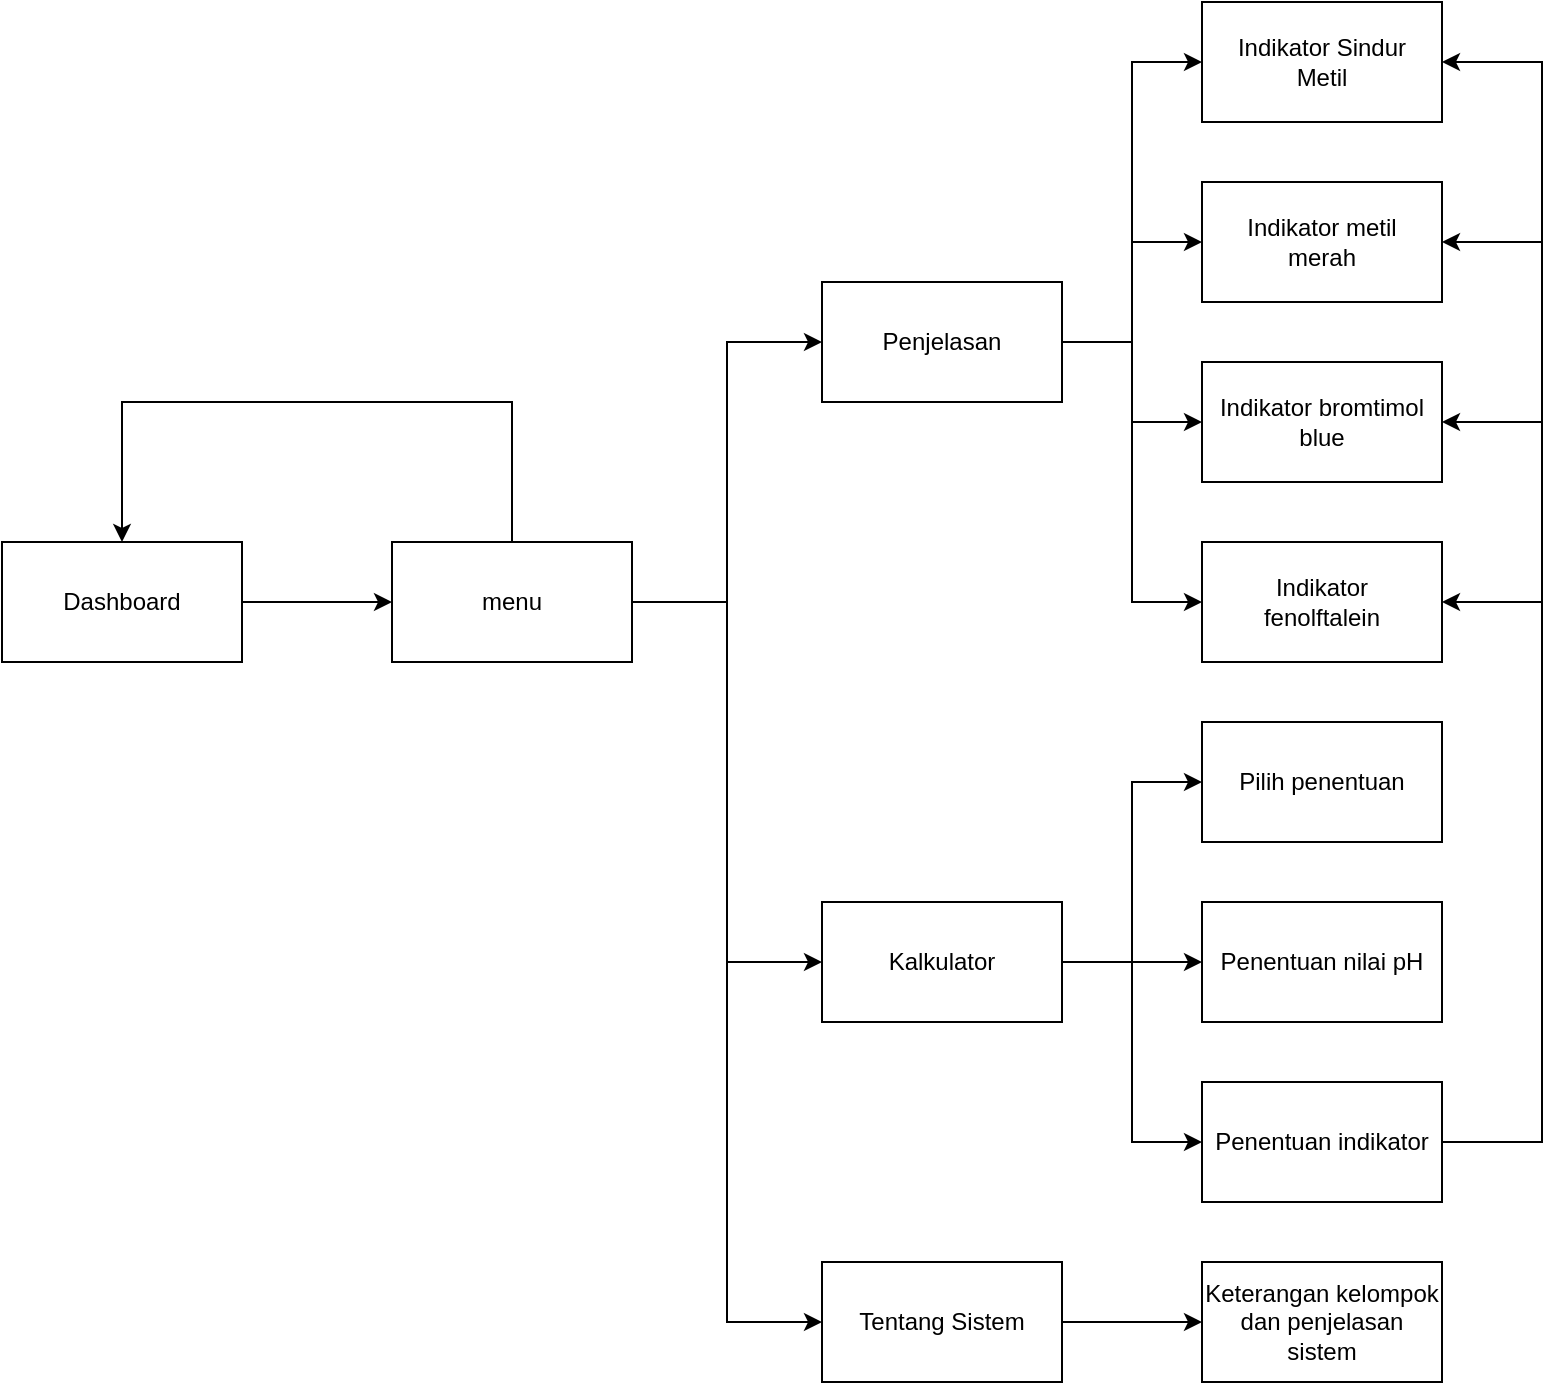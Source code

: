 <mxfile version="22.1.2" type="device">
  <diagram name="Page-1" id="nquch6VK_Pm4dIu0VQIi">
    <mxGraphModel dx="1549" dy="901" grid="1" gridSize="10" guides="1" tooltips="1" connect="1" arrows="1" fold="1" page="1" pageScale="1" pageWidth="850" pageHeight="1100" math="0" shadow="0">
      <root>
        <mxCell id="0" />
        <mxCell id="1" parent="0" />
        <mxCell id="d1df4-3WMXsUAnwoA9F7-24" style="edgeStyle=orthogonalEdgeStyle;rounded=0;orthogonalLoop=1;jettySize=auto;html=1;entryX=0;entryY=0.5;entryDx=0;entryDy=0;" edge="1" parent="1" source="d1df4-3WMXsUAnwoA9F7-2" target="d1df4-3WMXsUAnwoA9F7-3">
          <mxGeometry relative="1" as="geometry" />
        </mxCell>
        <mxCell id="d1df4-3WMXsUAnwoA9F7-2" value="Dashboard" style="rounded=0;whiteSpace=wrap;html=1;" vertex="1" parent="1">
          <mxGeometry x="90" y="410" width="120" height="60" as="geometry" />
        </mxCell>
        <mxCell id="d1df4-3WMXsUAnwoA9F7-25" style="edgeStyle=orthogonalEdgeStyle;rounded=0;orthogonalLoop=1;jettySize=auto;html=1;entryX=0;entryY=0.5;entryDx=0;entryDy=0;" edge="1" parent="1" source="d1df4-3WMXsUAnwoA9F7-3" target="d1df4-3WMXsUAnwoA9F7-4">
          <mxGeometry relative="1" as="geometry" />
        </mxCell>
        <mxCell id="d1df4-3WMXsUAnwoA9F7-27" style="edgeStyle=orthogonalEdgeStyle;rounded=0;orthogonalLoop=1;jettySize=auto;html=1;entryX=0;entryY=0.5;entryDx=0;entryDy=0;" edge="1" parent="1" source="d1df4-3WMXsUAnwoA9F7-3" target="d1df4-3WMXsUAnwoA9F7-5">
          <mxGeometry relative="1" as="geometry" />
        </mxCell>
        <mxCell id="d1df4-3WMXsUAnwoA9F7-28" style="edgeStyle=orthogonalEdgeStyle;rounded=0;orthogonalLoop=1;jettySize=auto;html=1;entryX=0;entryY=0.5;entryDx=0;entryDy=0;" edge="1" parent="1" source="d1df4-3WMXsUAnwoA9F7-3" target="d1df4-3WMXsUAnwoA9F7-6">
          <mxGeometry relative="1" as="geometry" />
        </mxCell>
        <mxCell id="d1df4-3WMXsUAnwoA9F7-29" style="edgeStyle=orthogonalEdgeStyle;rounded=0;orthogonalLoop=1;jettySize=auto;html=1;entryX=0.5;entryY=0;entryDx=0;entryDy=0;" edge="1" parent="1" source="d1df4-3WMXsUAnwoA9F7-3" target="d1df4-3WMXsUAnwoA9F7-2">
          <mxGeometry relative="1" as="geometry">
            <Array as="points">
              <mxPoint x="345" y="340" />
              <mxPoint x="150" y="340" />
            </Array>
          </mxGeometry>
        </mxCell>
        <mxCell id="d1df4-3WMXsUAnwoA9F7-3" value="menu" style="rounded=0;whiteSpace=wrap;html=1;" vertex="1" parent="1">
          <mxGeometry x="285" y="410" width="120" height="60" as="geometry" />
        </mxCell>
        <mxCell id="d1df4-3WMXsUAnwoA9F7-15" style="edgeStyle=orthogonalEdgeStyle;rounded=0;orthogonalLoop=1;jettySize=auto;html=1;entryX=0;entryY=0.5;entryDx=0;entryDy=0;" edge="1" parent="1" source="d1df4-3WMXsUAnwoA9F7-4" target="d1df4-3WMXsUAnwoA9F7-7">
          <mxGeometry relative="1" as="geometry" />
        </mxCell>
        <mxCell id="d1df4-3WMXsUAnwoA9F7-17" style="edgeStyle=orthogonalEdgeStyle;rounded=0;orthogonalLoop=1;jettySize=auto;html=1;entryX=0;entryY=0.5;entryDx=0;entryDy=0;" edge="1" parent="1" source="d1df4-3WMXsUAnwoA9F7-4" target="d1df4-3WMXsUAnwoA9F7-8">
          <mxGeometry relative="1" as="geometry" />
        </mxCell>
        <mxCell id="d1df4-3WMXsUAnwoA9F7-18" style="edgeStyle=orthogonalEdgeStyle;rounded=0;orthogonalLoop=1;jettySize=auto;html=1;entryX=0;entryY=0.5;entryDx=0;entryDy=0;" edge="1" parent="1" source="d1df4-3WMXsUAnwoA9F7-4" target="d1df4-3WMXsUAnwoA9F7-9">
          <mxGeometry relative="1" as="geometry" />
        </mxCell>
        <mxCell id="d1df4-3WMXsUAnwoA9F7-19" style="edgeStyle=orthogonalEdgeStyle;rounded=0;orthogonalLoop=1;jettySize=auto;html=1;entryX=0;entryY=0.5;entryDx=0;entryDy=0;" edge="1" parent="1" source="d1df4-3WMXsUAnwoA9F7-4" target="d1df4-3WMXsUAnwoA9F7-10">
          <mxGeometry relative="1" as="geometry" />
        </mxCell>
        <mxCell id="d1df4-3WMXsUAnwoA9F7-4" value="Penjelasan" style="rounded=0;whiteSpace=wrap;html=1;" vertex="1" parent="1">
          <mxGeometry x="500" y="280" width="120" height="60" as="geometry" />
        </mxCell>
        <mxCell id="d1df4-3WMXsUAnwoA9F7-20" style="edgeStyle=orthogonalEdgeStyle;rounded=0;orthogonalLoop=1;jettySize=auto;html=1;entryX=0;entryY=0.5;entryDx=0;entryDy=0;" edge="1" parent="1" source="d1df4-3WMXsUAnwoA9F7-5" target="d1df4-3WMXsUAnwoA9F7-11">
          <mxGeometry relative="1" as="geometry" />
        </mxCell>
        <mxCell id="d1df4-3WMXsUAnwoA9F7-21" style="edgeStyle=orthogonalEdgeStyle;rounded=0;orthogonalLoop=1;jettySize=auto;html=1;" edge="1" parent="1" source="d1df4-3WMXsUAnwoA9F7-5" target="d1df4-3WMXsUAnwoA9F7-12">
          <mxGeometry relative="1" as="geometry" />
        </mxCell>
        <mxCell id="d1df4-3WMXsUAnwoA9F7-22" style="edgeStyle=orthogonalEdgeStyle;rounded=0;orthogonalLoop=1;jettySize=auto;html=1;entryX=0;entryY=0.5;entryDx=0;entryDy=0;" edge="1" parent="1" source="d1df4-3WMXsUAnwoA9F7-5" target="d1df4-3WMXsUAnwoA9F7-13">
          <mxGeometry relative="1" as="geometry" />
        </mxCell>
        <mxCell id="d1df4-3WMXsUAnwoA9F7-5" value="Kalkulator" style="rounded=0;whiteSpace=wrap;html=1;" vertex="1" parent="1">
          <mxGeometry x="500" y="590" width="120" height="60" as="geometry" />
        </mxCell>
        <mxCell id="d1df4-3WMXsUAnwoA9F7-23" style="edgeStyle=orthogonalEdgeStyle;rounded=0;orthogonalLoop=1;jettySize=auto;html=1;entryX=0;entryY=0.5;entryDx=0;entryDy=0;" edge="1" parent="1" source="d1df4-3WMXsUAnwoA9F7-6" target="d1df4-3WMXsUAnwoA9F7-14">
          <mxGeometry relative="1" as="geometry" />
        </mxCell>
        <mxCell id="d1df4-3WMXsUAnwoA9F7-6" value="Tentang Sistem" style="rounded=0;whiteSpace=wrap;html=1;" vertex="1" parent="1">
          <mxGeometry x="500" y="770" width="120" height="60" as="geometry" />
        </mxCell>
        <mxCell id="d1df4-3WMXsUAnwoA9F7-7" value="Indikator Sindur&lt;br&gt;Metil" style="rounded=0;whiteSpace=wrap;html=1;" vertex="1" parent="1">
          <mxGeometry x="690" y="140" width="120" height="60" as="geometry" />
        </mxCell>
        <mxCell id="d1df4-3WMXsUAnwoA9F7-8" value="Indikator metil&lt;br&gt;merah" style="rounded=0;whiteSpace=wrap;html=1;" vertex="1" parent="1">
          <mxGeometry x="690" y="230" width="120" height="60" as="geometry" />
        </mxCell>
        <mxCell id="d1df4-3WMXsUAnwoA9F7-9" value="Indikator bromtimol blue" style="rounded=0;whiteSpace=wrap;html=1;" vertex="1" parent="1">
          <mxGeometry x="690" y="320" width="120" height="60" as="geometry" />
        </mxCell>
        <mxCell id="d1df4-3WMXsUAnwoA9F7-10" value="Indikator&lt;br&gt;fenolftalein" style="rounded=0;whiteSpace=wrap;html=1;" vertex="1" parent="1">
          <mxGeometry x="690" y="410" width="120" height="60" as="geometry" />
        </mxCell>
        <mxCell id="d1df4-3WMXsUAnwoA9F7-11" value="Pilih penentuan" style="rounded=0;whiteSpace=wrap;html=1;" vertex="1" parent="1">
          <mxGeometry x="690" y="500" width="120" height="60" as="geometry" />
        </mxCell>
        <mxCell id="d1df4-3WMXsUAnwoA9F7-12" value="Penentuan nilai pH" style="rounded=0;whiteSpace=wrap;html=1;" vertex="1" parent="1">
          <mxGeometry x="690" y="590" width="120" height="60" as="geometry" />
        </mxCell>
        <mxCell id="d1df4-3WMXsUAnwoA9F7-30" style="edgeStyle=orthogonalEdgeStyle;rounded=0;orthogonalLoop=1;jettySize=auto;html=1;entryX=1;entryY=0.5;entryDx=0;entryDy=0;" edge="1" parent="1" source="d1df4-3WMXsUAnwoA9F7-13" target="d1df4-3WMXsUAnwoA9F7-10">
          <mxGeometry relative="1" as="geometry">
            <Array as="points">
              <mxPoint x="860" y="710" />
              <mxPoint x="860" y="440" />
            </Array>
          </mxGeometry>
        </mxCell>
        <mxCell id="d1df4-3WMXsUAnwoA9F7-31" style="edgeStyle=orthogonalEdgeStyle;rounded=0;orthogonalLoop=1;jettySize=auto;html=1;entryX=1;entryY=0.5;entryDx=0;entryDy=0;" edge="1" parent="1" source="d1df4-3WMXsUAnwoA9F7-13" target="d1df4-3WMXsUAnwoA9F7-9">
          <mxGeometry relative="1" as="geometry">
            <Array as="points">
              <mxPoint x="860" y="710" />
              <mxPoint x="860" y="350" />
            </Array>
          </mxGeometry>
        </mxCell>
        <mxCell id="d1df4-3WMXsUAnwoA9F7-32" style="edgeStyle=orthogonalEdgeStyle;rounded=0;orthogonalLoop=1;jettySize=auto;html=1;entryX=1;entryY=0.5;entryDx=0;entryDy=0;" edge="1" parent="1" source="d1df4-3WMXsUAnwoA9F7-13" target="d1df4-3WMXsUAnwoA9F7-8">
          <mxGeometry relative="1" as="geometry">
            <Array as="points">
              <mxPoint x="860" y="710" />
              <mxPoint x="860" y="260" />
            </Array>
          </mxGeometry>
        </mxCell>
        <mxCell id="d1df4-3WMXsUAnwoA9F7-33" style="edgeStyle=orthogonalEdgeStyle;rounded=0;orthogonalLoop=1;jettySize=auto;html=1;entryX=1;entryY=0.5;entryDx=0;entryDy=0;" edge="1" parent="1" source="d1df4-3WMXsUAnwoA9F7-13" target="d1df4-3WMXsUAnwoA9F7-7">
          <mxGeometry relative="1" as="geometry">
            <Array as="points">
              <mxPoint x="860" y="710.0" />
              <mxPoint x="860" y="170" />
            </Array>
          </mxGeometry>
        </mxCell>
        <mxCell id="d1df4-3WMXsUAnwoA9F7-13" value="Penentuan indikator" style="rounded=0;whiteSpace=wrap;html=1;" vertex="1" parent="1">
          <mxGeometry x="690" y="680" width="120" height="60" as="geometry" />
        </mxCell>
        <mxCell id="d1df4-3WMXsUAnwoA9F7-14" value="Keterangan kelompok dan penjelasan sistem" style="rounded=0;whiteSpace=wrap;html=1;" vertex="1" parent="1">
          <mxGeometry x="690" y="770" width="120" height="60" as="geometry" />
        </mxCell>
      </root>
    </mxGraphModel>
  </diagram>
</mxfile>
